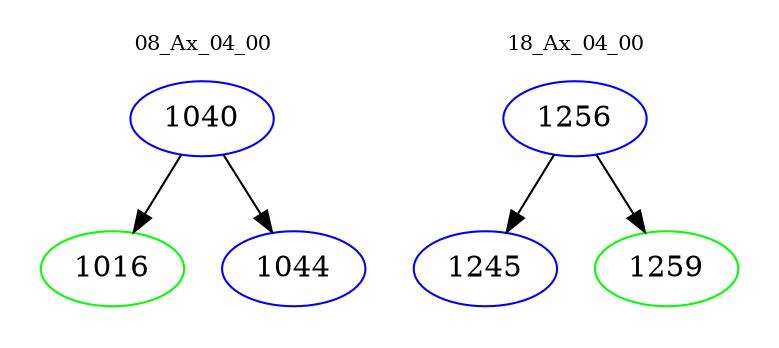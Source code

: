 digraph{
subgraph cluster_0 {
color = white
label = "08_Ax_04_00";
fontsize=10;
T0_1040 [label="1040", color="blue"]
T0_1040 -> T0_1016 [color="black"]
T0_1016 [label="1016", color="green"]
T0_1040 -> T0_1044 [color="black"]
T0_1044 [label="1044", color="blue"]
}
subgraph cluster_1 {
color = white
label = "18_Ax_04_00";
fontsize=10;
T1_1256 [label="1256", color="blue"]
T1_1256 -> T1_1245 [color="black"]
T1_1245 [label="1245", color="blue"]
T1_1256 -> T1_1259 [color="black"]
T1_1259 [label="1259", color="green"]
}
}

